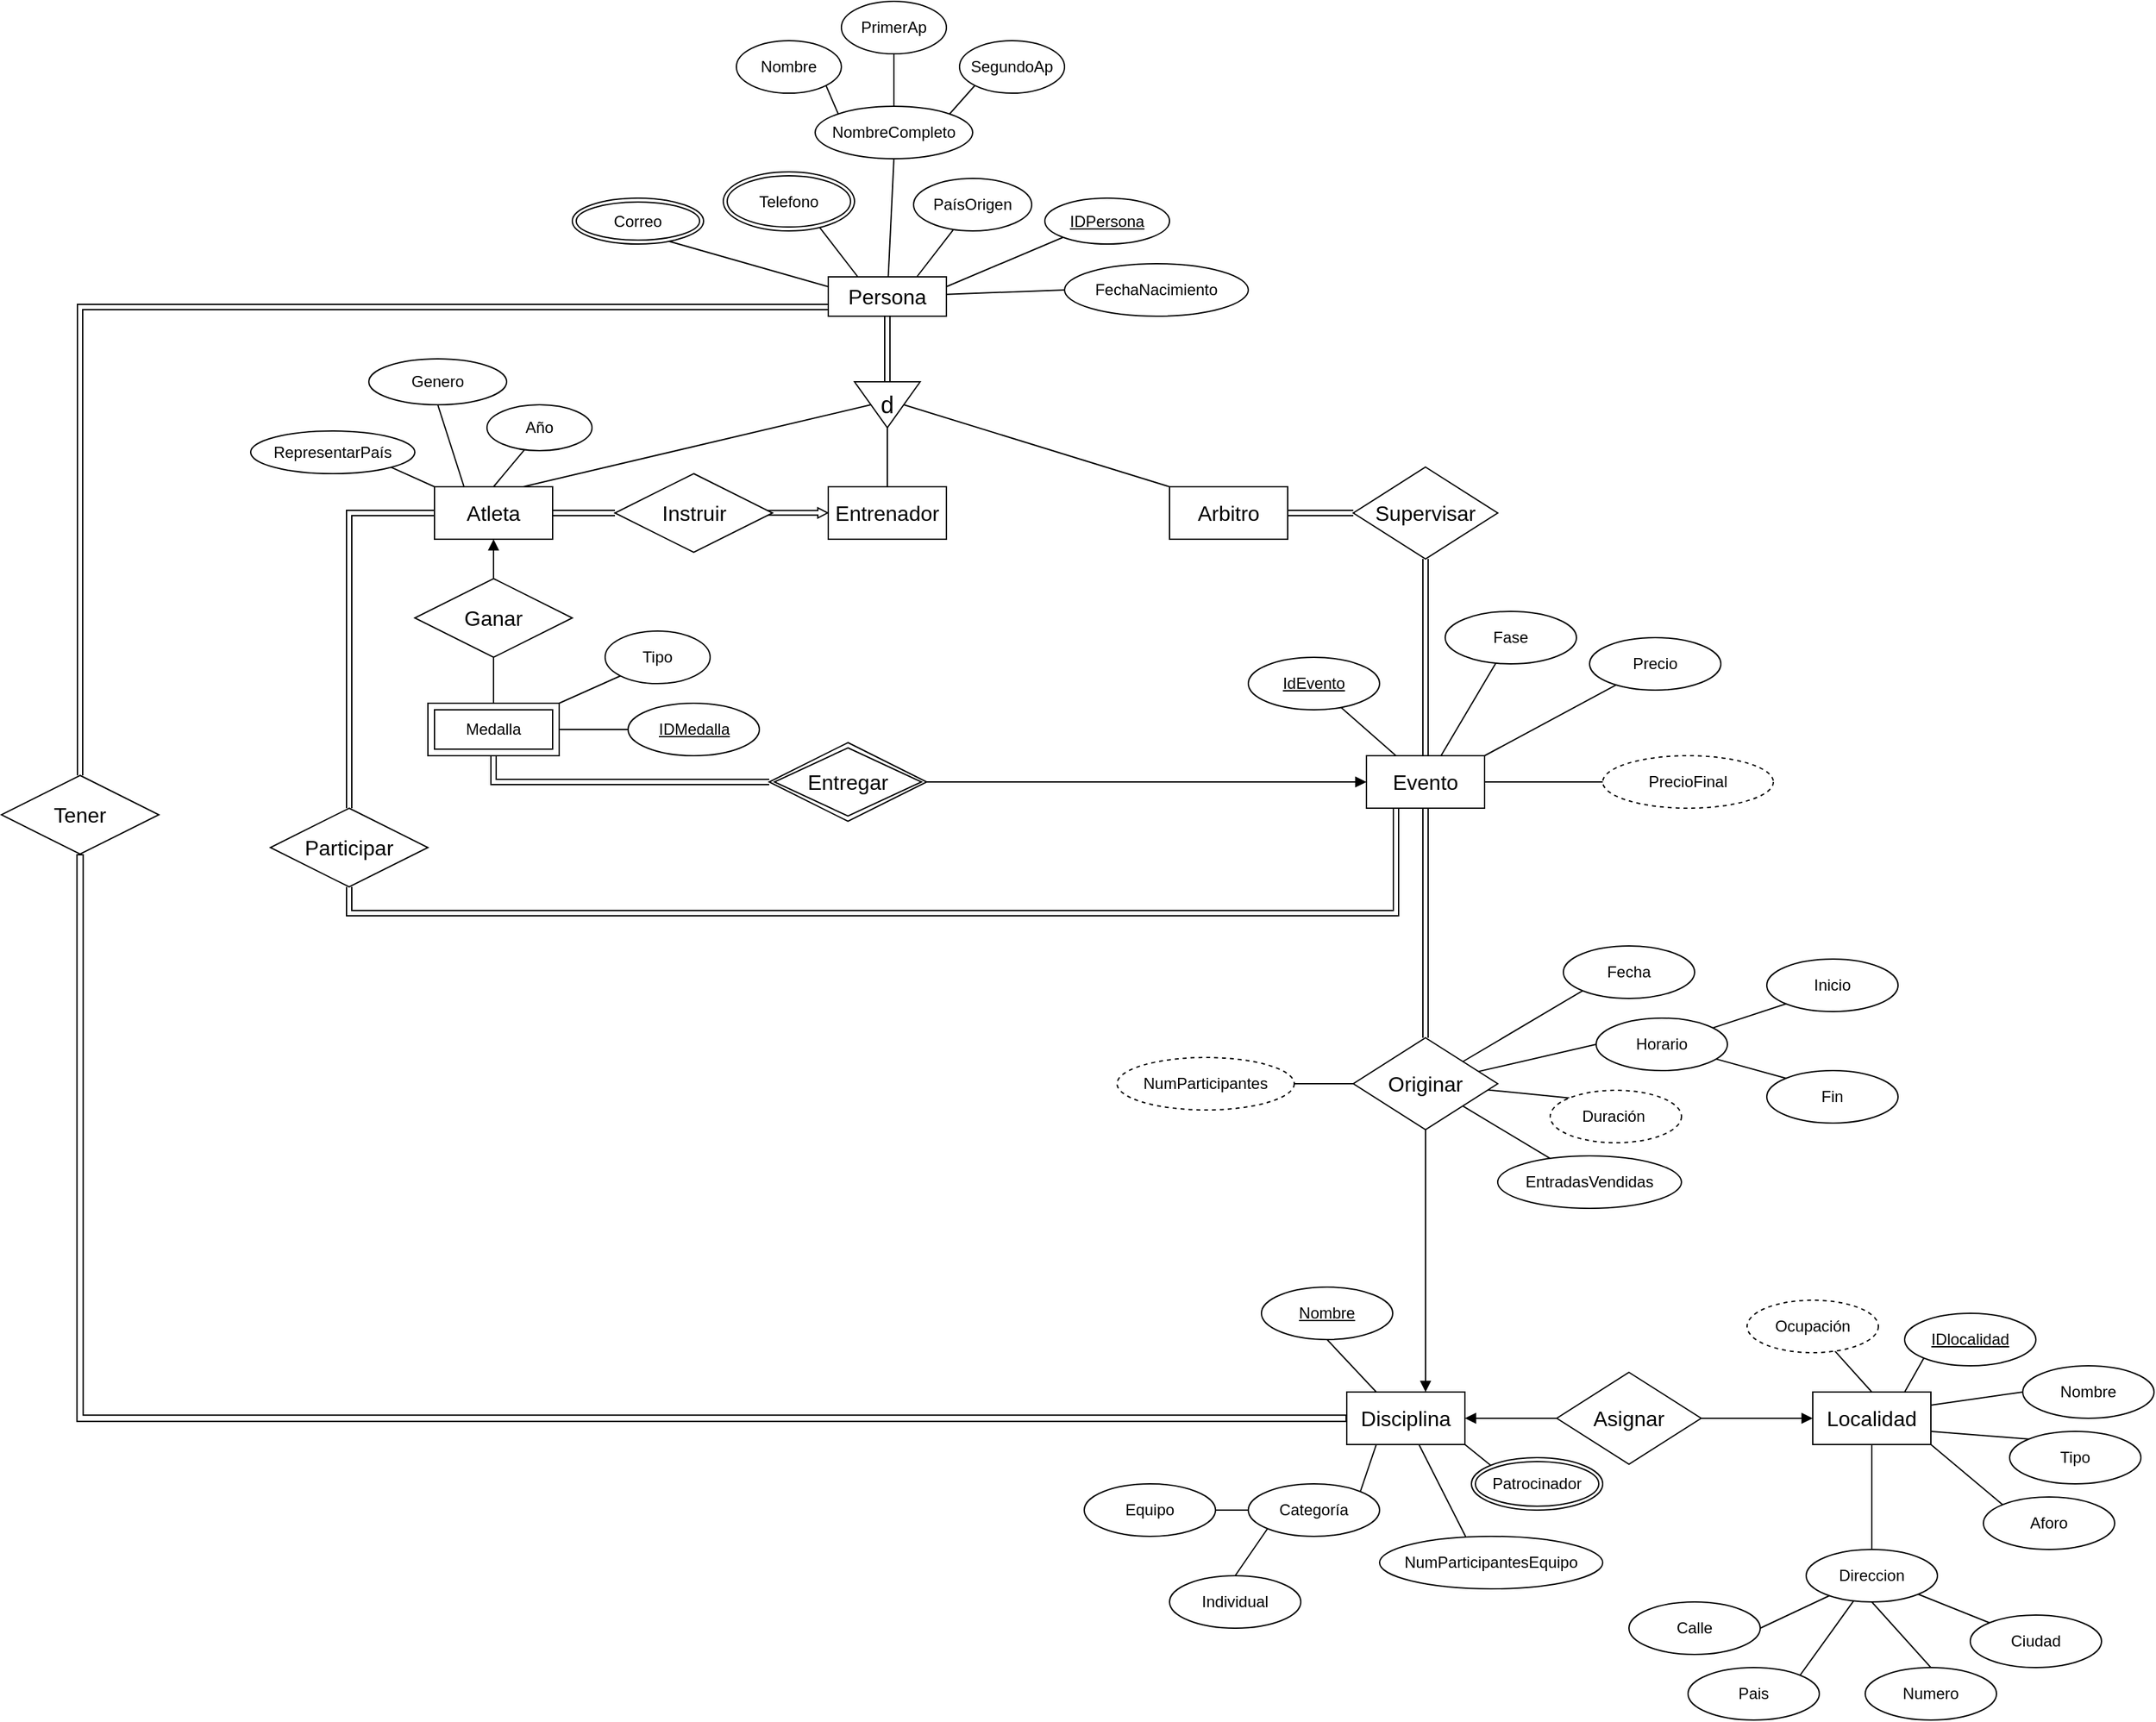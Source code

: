 <mxfile version="24.8.0">
  <diagram name="Página-1" id="Fn69EOWvtbfZLxUIH7dT">
    <mxGraphModel dx="3635" dy="2548" grid="1" gridSize="10" guides="1" tooltips="1" connect="1" arrows="1" fold="1" page="1" pageScale="1" pageWidth="850" pageHeight="1100" math="0" shadow="0">
      <root>
        <mxCell id="0" />
        <mxCell id="1" parent="0" />
        <mxCell id="HP_9Fo6UBP0yv5itro9o-1" style="rounded=0;orthogonalLoop=1;jettySize=auto;html=1;exitX=0.5;exitY=1;exitDx=0;exitDy=0;entryX=0.5;entryY=0;entryDx=0;entryDy=0;endArrow=none;endFill=0;shape=link;" edge="1" parent="1" source="HP_9Fo6UBP0yv5itro9o-2" target="HP_9Fo6UBP0yv5itro9o-13">
          <mxGeometry relative="1" as="geometry" />
        </mxCell>
        <mxCell id="HP_9Fo6UBP0yv5itro9o-2" value="&lt;font style=&quot;font-size: 16px;&quot;&gt;Evento&lt;/font&gt;" style="rounded=0;whiteSpace=wrap;html=1;" vertex="1" parent="1">
          <mxGeometry x="540" y="465" width="90" height="40" as="geometry" />
        </mxCell>
        <mxCell id="HP_9Fo6UBP0yv5itro9o-3" value="&lt;font style=&quot;font-size: 16px;&quot;&gt;Disciplina&lt;/font&gt;" style="rounded=0;whiteSpace=wrap;html=1;" vertex="1" parent="1">
          <mxGeometry x="525" y="950" width="90" height="40" as="geometry" />
        </mxCell>
        <mxCell id="HP_9Fo6UBP0yv5itro9o-4" value="&lt;font style=&quot;font-size: 16px;&quot;&gt;Localidad&lt;/font&gt;" style="rounded=0;whiteSpace=wrap;html=1;" vertex="1" parent="1">
          <mxGeometry x="880" y="950" width="90" height="40" as="geometry" />
        </mxCell>
        <mxCell id="HP_9Fo6UBP0yv5itro9o-5" style="edgeStyle=orthogonalEdgeStyle;rounded=0;orthogonalLoop=1;jettySize=auto;html=1;exitX=1;exitY=0.5;exitDx=0;exitDy=0;entryX=0;entryY=0.5;entryDx=0;entryDy=0;endArrow=block;endFill=1;" edge="1" parent="1" source="HP_9Fo6UBP0yv5itro9o-7" target="HP_9Fo6UBP0yv5itro9o-4">
          <mxGeometry relative="1" as="geometry" />
        </mxCell>
        <mxCell id="HP_9Fo6UBP0yv5itro9o-6" style="edgeStyle=orthogonalEdgeStyle;rounded=0;orthogonalLoop=1;jettySize=auto;html=1;exitX=0;exitY=0.5;exitDx=0;exitDy=0;endArrow=block;endFill=1;" edge="1" parent="1" source="HP_9Fo6UBP0yv5itro9o-7" target="HP_9Fo6UBP0yv5itro9o-3">
          <mxGeometry relative="1" as="geometry" />
        </mxCell>
        <mxCell id="HP_9Fo6UBP0yv5itro9o-7" value="Asignar" style="rhombus;whiteSpace=wrap;html=1;fontSize=16;" vertex="1" parent="1">
          <mxGeometry x="685" y="935" width="110" height="70" as="geometry" />
        </mxCell>
        <mxCell id="HP_9Fo6UBP0yv5itro9o-8" style="edgeStyle=orthogonalEdgeStyle;rounded=0;orthogonalLoop=1;jettySize=auto;html=1;endArrow=block;endFill=1;entryX=0.667;entryY=0;entryDx=0;entryDy=0;entryPerimeter=0;" edge="1" parent="1" source="HP_9Fo6UBP0yv5itro9o-13" target="HP_9Fo6UBP0yv5itro9o-3">
          <mxGeometry relative="1" as="geometry">
            <mxPoint x="745" y="740" as="sourcePoint" />
            <mxPoint x="745.0" y="765" as="targetPoint" />
            <Array as="points" />
          </mxGeometry>
        </mxCell>
        <mxCell id="HP_9Fo6UBP0yv5itro9o-9" style="edgeStyle=none;curved=1;rounded=0;orthogonalLoop=1;jettySize=auto;html=1;entryX=0;entryY=1;entryDx=0;entryDy=0;fontSize=12;startSize=8;endSize=8;endArrow=none;endFill=0;" edge="1" parent="1" source="HP_9Fo6UBP0yv5itro9o-13" target="HP_9Fo6UBP0yv5itro9o-87">
          <mxGeometry relative="1" as="geometry" />
        </mxCell>
        <mxCell id="HP_9Fo6UBP0yv5itro9o-10" style="edgeStyle=none;curved=1;rounded=0;orthogonalLoop=1;jettySize=auto;html=1;entryX=0;entryY=0;entryDx=0;entryDy=0;fontSize=12;startSize=8;endSize=8;endArrow=none;endFill=0;" edge="1" parent="1" source="HP_9Fo6UBP0yv5itro9o-13" target="HP_9Fo6UBP0yv5itro9o-94">
          <mxGeometry relative="1" as="geometry" />
        </mxCell>
        <mxCell id="HP_9Fo6UBP0yv5itro9o-11" style="edgeStyle=none;curved=1;rounded=0;orthogonalLoop=1;jettySize=auto;html=1;entryX=1;entryY=0.5;entryDx=0;entryDy=0;fontSize=12;startSize=8;endSize=8;endArrow=none;endFill=0;" edge="1" parent="1" source="HP_9Fo6UBP0yv5itro9o-13" target="HP_9Fo6UBP0yv5itro9o-95">
          <mxGeometry relative="1" as="geometry" />
        </mxCell>
        <mxCell id="HP_9Fo6UBP0yv5itro9o-12" style="edgeStyle=none;curved=1;rounded=0;orthogonalLoop=1;jettySize=auto;html=1;fontSize=12;startSize=8;endSize=8;endArrow=none;endFill=0;" edge="1" parent="1" source="HP_9Fo6UBP0yv5itro9o-13" target="HP_9Fo6UBP0yv5itro9o-105">
          <mxGeometry relative="1" as="geometry" />
        </mxCell>
        <mxCell id="HP_9Fo6UBP0yv5itro9o-13" value="&lt;font style=&quot;font-size: 16px;&quot;&gt;Originar&lt;/font&gt;" style="rhombus;whiteSpace=wrap;html=1;fontSize=16;" vertex="1" parent="1">
          <mxGeometry x="530" y="680" width="110" height="70" as="geometry" />
        </mxCell>
        <mxCell id="HP_9Fo6UBP0yv5itro9o-14" style="rounded=0;orthogonalLoop=1;jettySize=auto;html=1;exitX=1;exitY=0.5;exitDx=0;exitDy=0;entryX=0;entryY=0.5;entryDx=0;entryDy=0;endArrow=none;endFill=0;shape=link;" edge="1" parent="1" source="HP_9Fo6UBP0yv5itro9o-15" target="HP_9Fo6UBP0yv5itro9o-31">
          <mxGeometry relative="1" as="geometry" />
        </mxCell>
        <mxCell id="HP_9Fo6UBP0yv5itro9o-15" value="&lt;font style=&quot;font-size: 16px;&quot;&gt;Arbitro&lt;br&gt;&lt;/font&gt;" style="rounded=0;whiteSpace=wrap;html=1;" vertex="1" parent="1">
          <mxGeometry x="390" y="260" width="90" height="40" as="geometry" />
        </mxCell>
        <mxCell id="HP_9Fo6UBP0yv5itro9o-16" style="rounded=0;orthogonalLoop=1;jettySize=auto;html=1;exitX=0.5;exitY=1;exitDx=0;exitDy=0;endArrow=none;endFill=0;edgeStyle=orthogonalEdgeStyle;startArrow=block;startFill=1;" edge="1" parent="1" source="HP_9Fo6UBP0yv5itro9o-20" target="HP_9Fo6UBP0yv5itro9o-78">
          <mxGeometry relative="1" as="geometry">
            <Array as="points">
              <mxPoint x="-125" y="320" />
              <mxPoint x="-125" y="320" />
            </Array>
          </mxGeometry>
        </mxCell>
        <mxCell id="HP_9Fo6UBP0yv5itro9o-17" style="edgeStyle=orthogonalEdgeStyle;rounded=0;orthogonalLoop=1;jettySize=auto;html=1;exitX=1;exitY=0.5;exitDx=0;exitDy=0;entryX=0;entryY=0.5;entryDx=0;entryDy=0;endArrow=none;endFill=0;shape=link;" edge="1" parent="1" source="HP_9Fo6UBP0yv5itro9o-20" target="HP_9Fo6UBP0yv5itro9o-120">
          <mxGeometry relative="1" as="geometry" />
        </mxCell>
        <mxCell id="HP_9Fo6UBP0yv5itro9o-18" style="edgeStyle=orthogonalEdgeStyle;rounded=0;orthogonalLoop=1;jettySize=auto;html=1;entryX=0.5;entryY=0;entryDx=0;entryDy=0;fontSize=12;startArrow=none;startFill=0;strokeColor=default;endArrow=none;endFill=0;shape=link;" edge="1" parent="1" source="HP_9Fo6UBP0yv5itro9o-20" target="HP_9Fo6UBP0yv5itro9o-109">
          <mxGeometry relative="1" as="geometry">
            <Array as="points">
              <mxPoint x="-235" y="280" />
            </Array>
          </mxGeometry>
        </mxCell>
        <mxCell id="HP_9Fo6UBP0yv5itro9o-19" style="edgeStyle=none;curved=1;rounded=0;orthogonalLoop=1;jettySize=auto;html=1;entryX=0.375;entryY=0.929;entryDx=0;entryDy=0;fontSize=12;startSize=8;endSize=8;exitX=0.5;exitY=0;exitDx=0;exitDy=0;endArrow=none;endFill=0;entryPerimeter=0;" edge="1" parent="1" source="HP_9Fo6UBP0yv5itro9o-20" target="HP_9Fo6UBP0yv5itro9o-122">
          <mxGeometry relative="1" as="geometry" />
        </mxCell>
        <mxCell id="HP_9Fo6UBP0yv5itro9o-20" value="&lt;font style=&quot;font-size: 16px;&quot;&gt;Atleta&lt;br&gt;&lt;/font&gt;" style="rounded=0;whiteSpace=wrap;html=1;" vertex="1" parent="1">
          <mxGeometry x="-170" y="260" width="90" height="40" as="geometry" />
        </mxCell>
        <mxCell id="HP_9Fo6UBP0yv5itro9o-21" value="&lt;font style=&quot;font-size: 16px;&quot;&gt;Entrenador&lt;br&gt;&lt;/font&gt;" style="rounded=0;whiteSpace=wrap;html=1;" vertex="1" parent="1">
          <mxGeometry x="130" y="260" width="90" height="40" as="geometry" />
        </mxCell>
        <mxCell id="HP_9Fo6UBP0yv5itro9o-22" style="rounded=0;orthogonalLoop=1;jettySize=auto;html=1;exitX=0.25;exitY=0;exitDx=0;exitDy=0;entryX=0.7;entryY=0.842;entryDx=0;entryDy=0;endArrow=none;endFill=0;entryPerimeter=0;" edge="1" parent="1" source="HP_9Fo6UBP0yv5itro9o-23" target="HP_9Fo6UBP0yv5itro9o-83">
          <mxGeometry relative="1" as="geometry">
            <mxPoint x="72.5" y="110" as="targetPoint" />
          </mxGeometry>
        </mxCell>
        <mxCell id="HP_9Fo6UBP0yv5itro9o-23" value="&lt;font style=&quot;font-size: 16px;&quot;&gt;Persona&lt;br&gt;&lt;/font&gt;" style="rounded=0;whiteSpace=wrap;html=1;" vertex="1" parent="1">
          <mxGeometry x="130" y="100" width="90" height="30" as="geometry" />
        </mxCell>
        <mxCell id="HP_9Fo6UBP0yv5itro9o-24" style="rounded=0;orthogonalLoop=1;jettySize=auto;html=1;exitX=0.5;exitY=1;exitDx=0;exitDy=0;entryX=0.75;entryY=0;entryDx=0;entryDy=0;endArrow=none;endFill=0;" edge="1" parent="1" source="HP_9Fo6UBP0yv5itro9o-27" target="HP_9Fo6UBP0yv5itro9o-20">
          <mxGeometry relative="1" as="geometry" />
        </mxCell>
        <mxCell id="HP_9Fo6UBP0yv5itro9o-25" style="edgeStyle=orthogonalEdgeStyle;rounded=0;orthogonalLoop=1;jettySize=auto;html=1;exitX=1;exitY=0.5;exitDx=0;exitDy=0;entryX=0.5;entryY=0;entryDx=0;entryDy=0;endArrow=none;endFill=0;" edge="1" parent="1" source="HP_9Fo6UBP0yv5itro9o-27" target="HP_9Fo6UBP0yv5itro9o-21">
          <mxGeometry relative="1" as="geometry" />
        </mxCell>
        <mxCell id="HP_9Fo6UBP0yv5itro9o-26" style="rounded=0;orthogonalLoop=1;jettySize=auto;html=1;exitX=0.5;exitY=0;exitDx=0;exitDy=0;entryX=0;entryY=0;entryDx=0;entryDy=0;endArrow=none;endFill=0;" edge="1" parent="1" source="HP_9Fo6UBP0yv5itro9o-27" target="HP_9Fo6UBP0yv5itro9o-15">
          <mxGeometry relative="1" as="geometry" />
        </mxCell>
        <mxCell id="HP_9Fo6UBP0yv5itro9o-27" value="" style="triangle;whiteSpace=wrap;html=1;rotation=90;" vertex="1" parent="1">
          <mxGeometry x="157.5" y="172.5" width="35" height="50" as="geometry" />
        </mxCell>
        <mxCell id="HP_9Fo6UBP0yv5itro9o-28" value="" style="edgeStyle=orthogonalEdgeStyle;rounded=0;orthogonalLoop=1;jettySize=auto;html=1;exitX=0;exitY=0.5;exitDx=0;exitDy=0;endArrow=none;endFill=0;shape=link;" edge="1" parent="1" source="HP_9Fo6UBP0yv5itro9o-27" target="HP_9Fo6UBP0yv5itro9o-23">
          <mxGeometry relative="1" as="geometry" />
        </mxCell>
        <mxCell id="HP_9Fo6UBP0yv5itro9o-29" value="&lt;font style=&quot;font-size: 18px;&quot;&gt;d&lt;/font&gt;" style="text;html=1;align=center;verticalAlign=middle;whiteSpace=wrap;rounded=0;" vertex="1" parent="1">
          <mxGeometry x="145" y="182.5" width="60" height="30" as="geometry" />
        </mxCell>
        <mxCell id="HP_9Fo6UBP0yv5itro9o-30" style="edgeStyle=orthogonalEdgeStyle;rounded=0;orthogonalLoop=1;jettySize=auto;html=1;exitX=0.5;exitY=1;exitDx=0;exitDy=0;entryX=0.5;entryY=0;entryDx=0;entryDy=0;endArrow=none;endFill=0;shape=link;" edge="1" parent="1" source="HP_9Fo6UBP0yv5itro9o-31" target="HP_9Fo6UBP0yv5itro9o-2">
          <mxGeometry relative="1" as="geometry">
            <mxPoint x="742.5" y="340" as="targetPoint" />
          </mxGeometry>
        </mxCell>
        <mxCell id="HP_9Fo6UBP0yv5itro9o-31" value="Supervisar" style="rhombus;whiteSpace=wrap;html=1;fontSize=16;" vertex="1" parent="1">
          <mxGeometry x="530" y="245" width="110" height="70" as="geometry" />
        </mxCell>
        <mxCell id="HP_9Fo6UBP0yv5itro9o-32" style="rounded=0;orthogonalLoop=1;jettySize=auto;html=1;exitX=0.5;exitY=1;exitDx=0;exitDy=0;endArrow=none;endFill=0;" edge="1" parent="1" source="HP_9Fo6UBP0yv5itro9o-33" target="HP_9Fo6UBP0yv5itro9o-23">
          <mxGeometry relative="1" as="geometry" />
        </mxCell>
        <mxCell id="HP_9Fo6UBP0yv5itro9o-33" value="NombreCompleto" style="ellipse;whiteSpace=wrap;html=1;" vertex="1" parent="1">
          <mxGeometry x="120" y="-30" width="120" height="40" as="geometry" />
        </mxCell>
        <mxCell id="HP_9Fo6UBP0yv5itro9o-34" style="rounded=0;orthogonalLoop=1;jettySize=auto;html=1;exitX=1;exitY=1;exitDx=0;exitDy=0;entryX=0;entryY=0;entryDx=0;entryDy=0;endArrow=none;endFill=0;" edge="1" parent="1" source="HP_9Fo6UBP0yv5itro9o-35" target="HP_9Fo6UBP0yv5itro9o-33">
          <mxGeometry relative="1" as="geometry" />
        </mxCell>
        <mxCell id="HP_9Fo6UBP0yv5itro9o-35" value="Nombre" style="ellipse;whiteSpace=wrap;html=1;" vertex="1" parent="1">
          <mxGeometry x="60" y="-80" width="80" height="40" as="geometry" />
        </mxCell>
        <mxCell id="HP_9Fo6UBP0yv5itro9o-36" style="edgeStyle=orthogonalEdgeStyle;rounded=0;orthogonalLoop=1;jettySize=auto;html=1;exitX=0.5;exitY=1;exitDx=0;exitDy=0;entryX=0.5;entryY=0;entryDx=0;entryDy=0;endArrow=none;endFill=0;" edge="1" parent="1" source="HP_9Fo6UBP0yv5itro9o-37" target="HP_9Fo6UBP0yv5itro9o-33">
          <mxGeometry relative="1" as="geometry" />
        </mxCell>
        <mxCell id="HP_9Fo6UBP0yv5itro9o-37" value="PrimerAp" style="ellipse;whiteSpace=wrap;html=1;" vertex="1" parent="1">
          <mxGeometry x="140" y="-110" width="80" height="40" as="geometry" />
        </mxCell>
        <mxCell id="HP_9Fo6UBP0yv5itro9o-38" style="rounded=0;orthogonalLoop=1;jettySize=auto;html=1;exitX=0;exitY=1;exitDx=0;exitDy=0;entryX=1;entryY=0;entryDx=0;entryDy=0;endArrow=none;endFill=0;" edge="1" parent="1" source="HP_9Fo6UBP0yv5itro9o-39" target="HP_9Fo6UBP0yv5itro9o-33">
          <mxGeometry relative="1" as="geometry" />
        </mxCell>
        <mxCell id="HP_9Fo6UBP0yv5itro9o-39" value="SegundoAp" style="ellipse;whiteSpace=wrap;html=1;" vertex="1" parent="1">
          <mxGeometry x="230" y="-80" width="80" height="40" as="geometry" />
        </mxCell>
        <mxCell id="HP_9Fo6UBP0yv5itro9o-40" style="rounded=0;orthogonalLoop=1;jettySize=auto;html=1;entryX=0.75;entryY=0;entryDx=0;entryDy=0;endArrow=none;endFill=0;" edge="1" parent="1" source="HP_9Fo6UBP0yv5itro9o-112" target="HP_9Fo6UBP0yv5itro9o-23">
          <mxGeometry relative="1" as="geometry">
            <mxPoint x="175.0" y="60" as="sourcePoint" />
          </mxGeometry>
        </mxCell>
        <mxCell id="HP_9Fo6UBP0yv5itro9o-41" style="rounded=0;orthogonalLoop=1;jettySize=auto;html=1;exitX=0;exitY=0.5;exitDx=0;exitDy=0;endArrow=none;endFill=0;" edge="1" parent="1" source="HP_9Fo6UBP0yv5itro9o-42" target="HP_9Fo6UBP0yv5itro9o-23">
          <mxGeometry relative="1" as="geometry" />
        </mxCell>
        <mxCell id="HP_9Fo6UBP0yv5itro9o-42" value="FechaNacimiento" style="ellipse;whiteSpace=wrap;html=1;" vertex="1" parent="1">
          <mxGeometry x="310" y="90" width="140" height="40" as="geometry" />
        </mxCell>
        <mxCell id="HP_9Fo6UBP0yv5itro9o-43" style="rounded=0;orthogonalLoop=1;jettySize=auto;html=1;exitX=0.1;exitY=0.421;exitDx=0;exitDy=0;endArrow=none;endFill=0;exitPerimeter=0;entryX=0;entryY=0.25;entryDx=0;entryDy=0;" edge="1" parent="1" source="HP_9Fo6UBP0yv5itro9o-84" target="HP_9Fo6UBP0yv5itro9o-23">
          <mxGeometry relative="1" as="geometry">
            <mxPoint x="260.0" y="110" as="sourcePoint" />
            <mxPoint x="130" y="110" as="targetPoint" />
          </mxGeometry>
        </mxCell>
        <mxCell id="HP_9Fo6UBP0yv5itro9o-44" style="rounded=0;orthogonalLoop=1;jettySize=auto;html=1;exitX=1;exitY=1;exitDx=0;exitDy=0;entryX=0;entryY=0;entryDx=0;entryDy=0;endArrow=none;endFill=0;" edge="1" parent="1" source="HP_9Fo6UBP0yv5itro9o-45" target="HP_9Fo6UBP0yv5itro9o-20">
          <mxGeometry relative="1" as="geometry" />
        </mxCell>
        <mxCell id="HP_9Fo6UBP0yv5itro9o-45" value="RepresentarPaís" style="ellipse;whiteSpace=wrap;html=1;align=center;" vertex="1" parent="1">
          <mxGeometry x="-310" y="217.5" width="125" height="32.5" as="geometry" />
        </mxCell>
        <mxCell id="HP_9Fo6UBP0yv5itro9o-46" style="rounded=0;orthogonalLoop=1;jettySize=auto;html=1;exitX=0.5;exitY=1;exitDx=0;exitDy=0;entryX=0.25;entryY=0;entryDx=0;entryDy=0;endArrow=none;endFill=0;" edge="1" parent="1" source="HP_9Fo6UBP0yv5itro9o-47" target="HP_9Fo6UBP0yv5itro9o-3">
          <mxGeometry relative="1" as="geometry" />
        </mxCell>
        <mxCell id="HP_9Fo6UBP0yv5itro9o-47" value="Nombre" style="ellipse;whiteSpace=wrap;html=1;align=center;fontStyle=4;" vertex="1" parent="1">
          <mxGeometry x="460" y="870" width="100" height="40" as="geometry" />
        </mxCell>
        <mxCell id="HP_9Fo6UBP0yv5itro9o-48" style="rounded=0;orthogonalLoop=1;jettySize=auto;html=1;exitX=1;exitY=0;exitDx=0;exitDy=0;endArrow=none;endFill=0;entryX=0.25;entryY=1;entryDx=0;entryDy=0;" edge="1" parent="1" source="HP_9Fo6UBP0yv5itro9o-49" target="HP_9Fo6UBP0yv5itro9o-3">
          <mxGeometry relative="1" as="geometry" />
        </mxCell>
        <mxCell id="HP_9Fo6UBP0yv5itro9o-49" value="Categoría" style="ellipse;whiteSpace=wrap;html=1;align=center;" vertex="1" parent="1">
          <mxGeometry x="450" y="1020" width="100" height="40" as="geometry" />
        </mxCell>
        <mxCell id="HP_9Fo6UBP0yv5itro9o-50" style="rounded=0;orthogonalLoop=1;jettySize=auto;html=1;exitX=0.5;exitY=0;exitDx=0;exitDy=0;endArrow=none;endFill=0;entryX=0;entryY=1;entryDx=0;entryDy=0;" edge="1" parent="1" source="HP_9Fo6UBP0yv5itro9o-51" target="HP_9Fo6UBP0yv5itro9o-49">
          <mxGeometry relative="1" as="geometry">
            <mxPoint x="470" y="1060" as="targetPoint" />
          </mxGeometry>
        </mxCell>
        <mxCell id="HP_9Fo6UBP0yv5itro9o-51" value="Individual&lt;span style=&quot;color: rgba(0, 0, 0, 0); font-family: monospace; font-size: 0px; text-align: start; text-wrap: nowrap;&quot;&gt;%3CmxGraphModel%3E%3Croot%3E%3CmxCell%20id%3D%220%22%2F%3E%3CmxCell%20id%3D%221%22%20parent%3D%220%22%2F%3E%3CmxCell%20id%3D%222%22%20value%3D%22IDatleta%22%20style%3D%22ellipse%3BwhiteSpace%3Dwrap%3Bhtml%3D1%3Balign%3Dcenter%3BfontStyle%3D4%3B%22%20vertex%3D%221%22%20parent%3D%221%22%3E%3CmxGeometry%20x%3D%22-357.5%22%20y%3D%22340%22%20width%3D%22100%22%20height%3D%2240%22%20as%3D%22geometry%22%2F%3E%3C%2FmxCell%3E%3C%2Froot%3E%3C%2FmxGraphModel%3E&lt;/span&gt;" style="ellipse;whiteSpace=wrap;html=1;align=center;" vertex="1" parent="1">
          <mxGeometry x="390" y="1090" width="100" height="40" as="geometry" />
        </mxCell>
        <mxCell id="HP_9Fo6UBP0yv5itro9o-52" style="rounded=0;orthogonalLoop=1;jettySize=auto;html=1;exitX=1;exitY=0.5;exitDx=0;exitDy=0;entryX=0;entryY=0.5;entryDx=0;entryDy=0;endArrow=none;endFill=0;" edge="1" parent="1" source="HP_9Fo6UBP0yv5itro9o-53" target="HP_9Fo6UBP0yv5itro9o-49">
          <mxGeometry relative="1" as="geometry" />
        </mxCell>
        <mxCell id="HP_9Fo6UBP0yv5itro9o-53" value="Equipo" style="ellipse;whiteSpace=wrap;html=1;align=center;" vertex="1" parent="1">
          <mxGeometry x="325" y="1020" width="100" height="40" as="geometry" />
        </mxCell>
        <mxCell id="HP_9Fo6UBP0yv5itro9o-54" style="edgeStyle=orthogonalEdgeStyle;rounded=0;orthogonalLoop=1;jettySize=auto;html=1;exitX=0.5;exitY=1;exitDx=0;exitDy=0;" edge="1" parent="1" source="HP_9Fo6UBP0yv5itro9o-51" target="HP_9Fo6UBP0yv5itro9o-51">
          <mxGeometry relative="1" as="geometry" />
        </mxCell>
        <mxCell id="HP_9Fo6UBP0yv5itro9o-55" style="rounded=0;orthogonalLoop=1;jettySize=auto;html=1;exitX=0.4;exitY=0.125;exitDx=0;exitDy=0;entryX=0.611;entryY=1;entryDx=0;entryDy=0;endArrow=none;endFill=0;entryPerimeter=0;exitPerimeter=0;" edge="1" parent="1" source="HP_9Fo6UBP0yv5itro9o-56" target="HP_9Fo6UBP0yv5itro9o-3">
          <mxGeometry relative="1" as="geometry" />
        </mxCell>
        <mxCell id="HP_9Fo6UBP0yv5itro9o-56" value="NumParticipantesEquipo" style="ellipse;whiteSpace=wrap;html=1;align=center;" vertex="1" parent="1">
          <mxGeometry x="550" y="1060" width="170" height="40" as="geometry" />
        </mxCell>
        <mxCell id="HP_9Fo6UBP0yv5itro9o-57" style="rounded=0;orthogonalLoop=1;jettySize=auto;html=1;exitX=0;exitY=0;exitDx=0;exitDy=0;entryX=1;entryY=1;entryDx=0;entryDy=0;endArrow=none;endFill=0;" edge="1" parent="1" source="HP_9Fo6UBP0yv5itro9o-58" target="HP_9Fo6UBP0yv5itro9o-3">
          <mxGeometry relative="1" as="geometry" />
        </mxCell>
        <mxCell id="HP_9Fo6UBP0yv5itro9o-58" value="Patrocinador" style="ellipse;shape=doubleEllipse;margin=3;whiteSpace=wrap;html=1;align=center;" vertex="1" parent="1">
          <mxGeometry x="620" y="1000" width="100" height="40" as="geometry" />
        </mxCell>
        <mxCell id="HP_9Fo6UBP0yv5itro9o-59" style="rounded=0;orthogonalLoop=1;jettySize=auto;html=1;exitX=0;exitY=0.5;exitDx=0;exitDy=0;entryX=1;entryY=0.25;entryDx=0;entryDy=0;endArrow=none;endFill=0;" edge="1" parent="1" source="HP_9Fo6UBP0yv5itro9o-60" target="HP_9Fo6UBP0yv5itro9o-4">
          <mxGeometry relative="1" as="geometry" />
        </mxCell>
        <mxCell id="HP_9Fo6UBP0yv5itro9o-60" value="Nombre" style="ellipse;whiteSpace=wrap;html=1;align=center;" vertex="1" parent="1">
          <mxGeometry x="1040" y="930" width="100" height="40" as="geometry" />
        </mxCell>
        <mxCell id="HP_9Fo6UBP0yv5itro9o-61" style="rounded=0;orthogonalLoop=1;jettySize=auto;html=1;exitX=0;exitY=0;exitDx=0;exitDy=0;entryX=1;entryY=0.75;entryDx=0;entryDy=0;endArrow=none;endFill=0;" edge="1" parent="1" source="HP_9Fo6UBP0yv5itro9o-62" target="HP_9Fo6UBP0yv5itro9o-4">
          <mxGeometry relative="1" as="geometry" />
        </mxCell>
        <mxCell id="HP_9Fo6UBP0yv5itro9o-62" value="Tipo" style="ellipse;whiteSpace=wrap;html=1;align=center;" vertex="1" parent="1">
          <mxGeometry x="1030" y="980" width="100" height="40" as="geometry" />
        </mxCell>
        <mxCell id="HP_9Fo6UBP0yv5itro9o-63" style="rounded=0;orthogonalLoop=1;jettySize=auto;html=1;exitX=0;exitY=0;exitDx=0;exitDy=0;entryX=1;entryY=1;entryDx=0;entryDy=0;endArrow=none;endFill=0;" edge="1" parent="1" source="HP_9Fo6UBP0yv5itro9o-64" target="HP_9Fo6UBP0yv5itro9o-4">
          <mxGeometry relative="1" as="geometry" />
        </mxCell>
        <mxCell id="HP_9Fo6UBP0yv5itro9o-64" value="Aforo" style="ellipse;whiteSpace=wrap;html=1;align=center;" vertex="1" parent="1">
          <mxGeometry x="1010" y="1030" width="100" height="40" as="geometry" />
        </mxCell>
        <mxCell id="HP_9Fo6UBP0yv5itro9o-65" style="rounded=0;orthogonalLoop=1;jettySize=auto;html=1;exitX=0;exitY=1;exitDx=0;exitDy=0;endArrow=none;endFill=0;" edge="1" parent="1" source="HP_9Fo6UBP0yv5itro9o-66">
          <mxGeometry relative="1" as="geometry">
            <mxPoint x="950" y="950" as="targetPoint" />
          </mxGeometry>
        </mxCell>
        <mxCell id="HP_9Fo6UBP0yv5itro9o-66" value="IDlocalidad" style="ellipse;whiteSpace=wrap;html=1;align=center;fontStyle=4;" vertex="1" parent="1">
          <mxGeometry x="950" y="890" width="100" height="40" as="geometry" />
        </mxCell>
        <mxCell id="HP_9Fo6UBP0yv5itro9o-67" style="rounded=0;orthogonalLoop=1;jettySize=auto;html=1;exitX=0.5;exitY=0;exitDx=0;exitDy=0;endArrow=none;endFill=0;" edge="1" parent="1" source="HP_9Fo6UBP0yv5itro9o-68" target="HP_9Fo6UBP0yv5itro9o-4">
          <mxGeometry relative="1" as="geometry" />
        </mxCell>
        <mxCell id="HP_9Fo6UBP0yv5itro9o-68" value="Direccion" style="ellipse;whiteSpace=wrap;html=1;align=center;" vertex="1" parent="1">
          <mxGeometry x="875" y="1070" width="100" height="40" as="geometry" />
        </mxCell>
        <mxCell id="HP_9Fo6UBP0yv5itro9o-69" style="rounded=0;orthogonalLoop=1;jettySize=auto;html=1;exitX=1;exitY=0.5;exitDx=0;exitDy=0;endArrow=none;endFill=0;" edge="1" parent="1" source="HP_9Fo6UBP0yv5itro9o-70" target="HP_9Fo6UBP0yv5itro9o-68">
          <mxGeometry relative="1" as="geometry" />
        </mxCell>
        <mxCell id="HP_9Fo6UBP0yv5itro9o-70" value="Calle" style="ellipse;whiteSpace=wrap;html=1;align=center;" vertex="1" parent="1">
          <mxGeometry x="740" y="1110" width="100" height="40" as="geometry" />
        </mxCell>
        <mxCell id="HP_9Fo6UBP0yv5itro9o-71" style="rounded=0;orthogonalLoop=1;jettySize=auto;html=1;exitX=0.5;exitY=0;exitDx=0;exitDy=0;entryX=0.5;entryY=1;entryDx=0;entryDy=0;endArrow=none;endFill=0;" edge="1" parent="1" source="HP_9Fo6UBP0yv5itro9o-72" target="HP_9Fo6UBP0yv5itro9o-68">
          <mxGeometry relative="1" as="geometry" />
        </mxCell>
        <mxCell id="HP_9Fo6UBP0yv5itro9o-72" value="Numero" style="ellipse;whiteSpace=wrap;html=1;align=center;" vertex="1" parent="1">
          <mxGeometry x="920" y="1160" width="100" height="40" as="geometry" />
        </mxCell>
        <mxCell id="HP_9Fo6UBP0yv5itro9o-73" style="rounded=0;orthogonalLoop=1;jettySize=auto;html=1;exitX=0;exitY=0;exitDx=0;exitDy=0;entryX=1;entryY=1;entryDx=0;entryDy=0;endArrow=none;endFill=0;" edge="1" parent="1" source="HP_9Fo6UBP0yv5itro9o-74" target="HP_9Fo6UBP0yv5itro9o-68">
          <mxGeometry relative="1" as="geometry" />
        </mxCell>
        <mxCell id="HP_9Fo6UBP0yv5itro9o-74" value="Ciudad" style="ellipse;whiteSpace=wrap;html=1;align=center;" vertex="1" parent="1">
          <mxGeometry x="1000" y="1120" width="100" height="40" as="geometry" />
        </mxCell>
        <mxCell id="HP_9Fo6UBP0yv5itro9o-75" style="rounded=0;orthogonalLoop=1;jettySize=auto;html=1;exitX=1;exitY=0;exitDx=0;exitDy=0;endArrow=none;endFill=0;" edge="1" parent="1" source="HP_9Fo6UBP0yv5itro9o-76" target="HP_9Fo6UBP0yv5itro9o-68">
          <mxGeometry relative="1" as="geometry">
            <mxPoint x="910" y="1120" as="targetPoint" />
          </mxGeometry>
        </mxCell>
        <mxCell id="HP_9Fo6UBP0yv5itro9o-76" value="Pais" style="ellipse;whiteSpace=wrap;html=1;align=center;" vertex="1" parent="1">
          <mxGeometry x="785" y="1160" width="100" height="40" as="geometry" />
        </mxCell>
        <mxCell id="HP_9Fo6UBP0yv5itro9o-77" style="edgeStyle=orthogonalEdgeStyle;rounded=0;orthogonalLoop=1;jettySize=auto;html=1;exitX=0.5;exitY=1;exitDx=0;exitDy=0;entryX=0.5;entryY=0;entryDx=0;entryDy=0;endArrow=none;endFill=0;" edge="1" parent="1" source="HP_9Fo6UBP0yv5itro9o-78" target="HP_9Fo6UBP0yv5itro9o-81">
          <mxGeometry relative="1" as="geometry">
            <mxPoint x="-175" y="570" as="targetPoint" />
          </mxGeometry>
        </mxCell>
        <mxCell id="HP_9Fo6UBP0yv5itro9o-78" value="Ganar" style="shape=rhombus;perimeter=rhombusPerimeter;whiteSpace=wrap;html=1;align=center;fontSize=16;" vertex="1" parent="1">
          <mxGeometry x="-185" y="330" width="120" height="60" as="geometry" />
        </mxCell>
        <mxCell id="HP_9Fo6UBP0yv5itro9o-79" style="edgeStyle=orthogonalEdgeStyle;rounded=0;orthogonalLoop=1;jettySize=auto;html=1;exitX=0;exitY=0.5;exitDx=0;exitDy=0;entryX=0.5;entryY=1;entryDx=0;entryDy=0;endArrow=none;endFill=0;shape=link;" edge="1" parent="1" source="HP_9Fo6UBP0yv5itro9o-82" target="HP_9Fo6UBP0yv5itro9o-81">
          <mxGeometry relative="1" as="geometry">
            <mxPoint x="85" y="590" as="sourcePoint" />
            <mxPoint x="-125" y="590" as="targetPoint" />
          </mxGeometry>
        </mxCell>
        <mxCell id="HP_9Fo6UBP0yv5itro9o-80" style="edgeStyle=none;curved=1;rounded=0;orthogonalLoop=1;jettySize=auto;html=1;entryX=0;entryY=0.5;entryDx=0;entryDy=0;fontSize=12;startSize=8;endSize=8;endArrow=none;endFill=0;" edge="1" parent="1" source="HP_9Fo6UBP0yv5itro9o-81" target="HP_9Fo6UBP0yv5itro9o-98">
          <mxGeometry relative="1" as="geometry" />
        </mxCell>
        <mxCell id="HP_9Fo6UBP0yv5itro9o-81" value="Medalla" style="shape=ext;margin=3;double=1;whiteSpace=wrap;html=1;align=center;" vertex="1" parent="1">
          <mxGeometry x="-175" y="425" width="100" height="40" as="geometry" />
        </mxCell>
        <mxCell id="HP_9Fo6UBP0yv5itro9o-82" value="Entregar" style="shape=rhombus;double=1;perimeter=rhombusPerimeter;whiteSpace=wrap;html=1;align=center;fontSize=16;" vertex="1" parent="1">
          <mxGeometry x="85" y="455" width="120" height="60" as="geometry" />
        </mxCell>
        <mxCell id="HP_9Fo6UBP0yv5itro9o-83" value="Telefono" style="ellipse;shape=doubleEllipse;margin=3;whiteSpace=wrap;html=1;align=center;" vertex="1" parent="1">
          <mxGeometry x="50" y="20" width="100" height="45" as="geometry" />
        </mxCell>
        <mxCell id="HP_9Fo6UBP0yv5itro9o-84" value="Correo" style="ellipse;shape=doubleEllipse;margin=3;whiteSpace=wrap;html=1;align=center;" vertex="1" parent="1">
          <mxGeometry x="-65" y="40" width="100" height="35" as="geometry" />
        </mxCell>
        <mxCell id="HP_9Fo6UBP0yv5itro9o-85" value="&lt;u&gt;IDPersona&lt;/u&gt;" style="ellipse;whiteSpace=wrap;html=1;" vertex="1" parent="1">
          <mxGeometry x="295" y="40" width="95" height="35" as="geometry" />
        </mxCell>
        <mxCell id="HP_9Fo6UBP0yv5itro9o-86" style="rounded=0;orthogonalLoop=1;jettySize=auto;html=1;exitX=0;exitY=1;exitDx=0;exitDy=0;entryX=1;entryY=0.25;entryDx=0;entryDy=0;endArrow=none;endFill=0;" edge="1" parent="1" source="HP_9Fo6UBP0yv5itro9o-85" target="HP_9Fo6UBP0yv5itro9o-23">
          <mxGeometry relative="1" as="geometry" />
        </mxCell>
        <mxCell id="HP_9Fo6UBP0yv5itro9o-87" value="Fecha" style="ellipse;whiteSpace=wrap;html=1;align=center;" vertex="1" parent="1">
          <mxGeometry x="690" y="610" width="100" height="40" as="geometry" />
        </mxCell>
        <mxCell id="HP_9Fo6UBP0yv5itro9o-88" style="edgeStyle=none;curved=1;rounded=0;orthogonalLoop=1;jettySize=auto;html=1;entryX=0;entryY=1;entryDx=0;entryDy=0;fontSize=12;startSize=8;endSize=8;endArrow=none;endFill=0;" edge="1" parent="1" source="HP_9Fo6UBP0yv5itro9o-90" target="HP_9Fo6UBP0yv5itro9o-92">
          <mxGeometry relative="1" as="geometry" />
        </mxCell>
        <mxCell id="HP_9Fo6UBP0yv5itro9o-89" style="edgeStyle=none;curved=1;rounded=0;orthogonalLoop=1;jettySize=auto;html=1;entryX=0;entryY=0;entryDx=0;entryDy=0;fontSize=12;startSize=8;endSize=8;endArrow=none;endFill=0;" edge="1" parent="1" source="HP_9Fo6UBP0yv5itro9o-90" target="HP_9Fo6UBP0yv5itro9o-93">
          <mxGeometry relative="1" as="geometry" />
        </mxCell>
        <mxCell id="HP_9Fo6UBP0yv5itro9o-90" value="Horario" style="ellipse;whiteSpace=wrap;html=1;align=center;" vertex="1" parent="1">
          <mxGeometry x="715" y="665" width="100" height="40" as="geometry" />
        </mxCell>
        <mxCell id="HP_9Fo6UBP0yv5itro9o-91" style="edgeStyle=none;curved=1;rounded=0;orthogonalLoop=1;jettySize=auto;html=1;entryX=0;entryY=0.5;entryDx=0;entryDy=0;fontSize=12;startSize=8;endSize=8;endArrow=none;endFill=0;" edge="1" parent="1" source="HP_9Fo6UBP0yv5itro9o-13" target="HP_9Fo6UBP0yv5itro9o-90">
          <mxGeometry relative="1" as="geometry" />
        </mxCell>
        <mxCell id="HP_9Fo6UBP0yv5itro9o-92" value="Inicio" style="ellipse;whiteSpace=wrap;html=1;align=center;" vertex="1" parent="1">
          <mxGeometry x="845" y="620" width="100" height="40" as="geometry" />
        </mxCell>
        <mxCell id="HP_9Fo6UBP0yv5itro9o-93" value="Fin" style="ellipse;whiteSpace=wrap;html=1;align=center;" vertex="1" parent="1">
          <mxGeometry x="845" y="705" width="100" height="40" as="geometry" />
        </mxCell>
        <mxCell id="HP_9Fo6UBP0yv5itro9o-94" value="Duración&amp;nbsp;" style="ellipse;whiteSpace=wrap;html=1;align=center;dashed=1;" vertex="1" parent="1">
          <mxGeometry x="680" y="720" width="100" height="40" as="geometry" />
        </mxCell>
        <mxCell id="HP_9Fo6UBP0yv5itro9o-95" value="NumParticipantes" style="ellipse;whiteSpace=wrap;html=1;align=center;dashed=1;" vertex="1" parent="1">
          <mxGeometry x="350" y="695" width="135" height="40" as="geometry" />
        </mxCell>
        <mxCell id="HP_9Fo6UBP0yv5itro9o-96" style="edgeStyle=none;curved=1;rounded=0;orthogonalLoop=1;jettySize=auto;html=1;entryX=0.25;entryY=0;entryDx=0;entryDy=0;fontSize=12;startSize=8;endSize=8;endArrow=none;endFill=0;" edge="1" parent="1" source="HP_9Fo6UBP0yv5itro9o-97" target="HP_9Fo6UBP0yv5itro9o-2">
          <mxGeometry relative="1" as="geometry" />
        </mxCell>
        <mxCell id="HP_9Fo6UBP0yv5itro9o-97" value="IdEvento" style="ellipse;whiteSpace=wrap;html=1;align=center;fontStyle=4" vertex="1" parent="1">
          <mxGeometry x="450" y="390" width="100" height="40" as="geometry" />
        </mxCell>
        <mxCell id="HP_9Fo6UBP0yv5itro9o-98" value="&lt;u&gt;IDMedalla&lt;/u&gt;" style="ellipse;whiteSpace=wrap;html=1;align=center;" vertex="1" parent="1">
          <mxGeometry x="-22.5" y="425" width="100" height="40" as="geometry" />
        </mxCell>
        <mxCell id="HP_9Fo6UBP0yv5itro9o-99" style="rounded=0;orthogonalLoop=1;jettySize=auto;html=1;fontSize=12;startSize=8;endSize=8;endArrow=none;endFill=0;" edge="1" parent="1" source="HP_9Fo6UBP0yv5itro9o-104" target="HP_9Fo6UBP0yv5itro9o-2">
          <mxGeometry relative="1" as="geometry">
            <mxPoint x="610" y="460" as="targetPoint" />
            <Array as="points" />
          </mxGeometry>
        </mxCell>
        <mxCell id="HP_9Fo6UBP0yv5itro9o-100" style="edgeStyle=orthogonalEdgeStyle;rounded=0;orthogonalLoop=1;jettySize=auto;html=1;exitX=0;exitY=0.5;exitDx=0;exitDy=0;entryX=1;entryY=0.5;entryDx=0;entryDy=0;endArrow=none;endFill=0;" edge="1" parent="1" source="HP_9Fo6UBP0yv5itro9o-101" target="HP_9Fo6UBP0yv5itro9o-2">
          <mxGeometry relative="1" as="geometry" />
        </mxCell>
        <mxCell id="HP_9Fo6UBP0yv5itro9o-101" value="PrecioFinal" style="ellipse;whiteSpace=wrap;html=1;align=center;dashed=1;" vertex="1" parent="1">
          <mxGeometry x="720" y="465" width="130" height="40" as="geometry" />
        </mxCell>
        <mxCell id="HP_9Fo6UBP0yv5itro9o-102" style="rounded=0;orthogonalLoop=1;jettySize=auto;html=1;entryX=1;entryY=0;entryDx=0;entryDy=0;fontSize=12;startSize=8;endSize=8;endArrow=none;endFill=0;" edge="1" parent="1" source="HP_9Fo6UBP0yv5itro9o-103" target="HP_9Fo6UBP0yv5itro9o-2">
          <mxGeometry relative="1" as="geometry" />
        </mxCell>
        <mxCell id="HP_9Fo6UBP0yv5itro9o-103" value="Precio" style="ellipse;whiteSpace=wrap;html=1;align=center;fontStyle=0" vertex="1" parent="1">
          <mxGeometry x="710" y="375" width="100" height="40" as="geometry" />
        </mxCell>
        <mxCell id="HP_9Fo6UBP0yv5itro9o-104" value="Fase" style="ellipse;whiteSpace=wrap;html=1;align=center;fontStyle=0" vertex="1" parent="1">
          <mxGeometry x="600" y="355" width="100" height="40" as="geometry" />
        </mxCell>
        <mxCell id="HP_9Fo6UBP0yv5itro9o-105" value="EntradasVendidas" style="ellipse;whiteSpace=wrap;html=1;align=center;" vertex="1" parent="1">
          <mxGeometry x="640" y="770" width="140" height="40" as="geometry" />
        </mxCell>
        <mxCell id="HP_9Fo6UBP0yv5itro9o-106" style="edgeStyle=none;curved=1;rounded=0;orthogonalLoop=1;jettySize=auto;html=1;entryX=0.5;entryY=0;entryDx=0;entryDy=0;fontSize=12;startSize=8;endSize=8;endArrow=none;endFill=0;" edge="1" parent="1" source="HP_9Fo6UBP0yv5itro9o-107" target="HP_9Fo6UBP0yv5itro9o-4">
          <mxGeometry relative="1" as="geometry" />
        </mxCell>
        <mxCell id="HP_9Fo6UBP0yv5itro9o-107" value="Ocupación" style="ellipse;whiteSpace=wrap;html=1;align=center;dashed=1;" vertex="1" parent="1">
          <mxGeometry x="830" y="880" width="100" height="40" as="geometry" />
        </mxCell>
        <mxCell id="HP_9Fo6UBP0yv5itro9o-108" style="edgeStyle=orthogonalEdgeStyle;rounded=0;orthogonalLoop=1;jettySize=auto;html=1;exitX=0.5;exitY=1;exitDx=0;exitDy=0;entryX=0.25;entryY=1;entryDx=0;entryDy=0;shape=link;" edge="1" parent="1" source="HP_9Fo6UBP0yv5itro9o-109" target="HP_9Fo6UBP0yv5itro9o-2">
          <mxGeometry relative="1" as="geometry" />
        </mxCell>
        <mxCell id="HP_9Fo6UBP0yv5itro9o-109" value="Participar" style="shape=rhombus;perimeter=rhombusPerimeter;whiteSpace=wrap;html=1;align=center;fontSize=16;" vertex="1" parent="1">
          <mxGeometry x="-295" y="505" width="120" height="60" as="geometry" />
        </mxCell>
        <mxCell id="HP_9Fo6UBP0yv5itro9o-110" style="rounded=0;orthogonalLoop=1;jettySize=auto;html=1;exitX=0.5;exitY=1;exitDx=0;exitDy=0;endArrow=none;endFill=0;entryX=0.25;entryY=0;entryDx=0;entryDy=0;" edge="1" parent="1" source="HP_9Fo6UBP0yv5itro9o-111" target="HP_9Fo6UBP0yv5itro9o-20">
          <mxGeometry relative="1" as="geometry">
            <mxPoint x="-130" y="260" as="targetPoint" />
          </mxGeometry>
        </mxCell>
        <mxCell id="HP_9Fo6UBP0yv5itro9o-111" value="Genero" style="ellipse;whiteSpace=wrap;html=1;" vertex="1" parent="1">
          <mxGeometry x="-220" y="162.5" width="105" height="35" as="geometry" />
        </mxCell>
        <mxCell id="HP_9Fo6UBP0yv5itro9o-112" value="PaísOrigen" style="ellipse;whiteSpace=wrap;html=1;" vertex="1" parent="1">
          <mxGeometry x="195" y="25" width="90" height="40" as="geometry" />
        </mxCell>
        <mxCell id="HP_9Fo6UBP0yv5itro9o-113" style="edgeStyle=orthogonalEdgeStyle;rounded=0;orthogonalLoop=1;jettySize=auto;html=1;entryX=1;entryY=0.5;entryDx=0;entryDy=0;endArrow=none;endFill=0;startArrow=block;startFill=1;exitX=0;exitY=0.5;exitDx=0;exitDy=0;" edge="1" parent="1">
          <mxGeometry relative="1" as="geometry">
            <mxPoint x="205" y="485" as="targetPoint" />
            <Array as="points" />
            <mxPoint x="540" y="485" as="sourcePoint" />
          </mxGeometry>
        </mxCell>
        <mxCell id="HP_9Fo6UBP0yv5itro9o-114" value="" style="edgeStyle=orthogonalEdgeStyle;rounded=0;orthogonalLoop=1;jettySize=auto;html=1;exitX=0.938;exitY=0.5;exitDx=0;exitDy=0;endArrow=block;endFill=1;shape=flexArrow;entryX=0;entryY=0.5;entryDx=0;entryDy=0;endWidth=3.281;endSize=2.154;width=3.478;exitPerimeter=0;" edge="1" parent="1">
          <mxGeometry relative="1" as="geometry">
            <mxPoint x="80.06" y="279.9" as="sourcePoint" />
            <mxPoint x="130" y="279.9" as="targetPoint" />
          </mxGeometry>
        </mxCell>
        <mxCell id="HP_9Fo6UBP0yv5itro9o-115" style="rounded=0;orthogonalLoop=1;jettySize=auto;html=1;exitX=0;exitY=1;exitDx=0;exitDy=0;entryX=1;entryY=0;entryDx=0;entryDy=0;endArrow=none;endFill=0;" edge="1" parent="1" source="HP_9Fo6UBP0yv5itro9o-116" target="HP_9Fo6UBP0yv5itro9o-81">
          <mxGeometry relative="1" as="geometry" />
        </mxCell>
        <mxCell id="HP_9Fo6UBP0yv5itro9o-116" value="Tipo" style="ellipse;whiteSpace=wrap;html=1;align=center;" vertex="1" parent="1">
          <mxGeometry x="-40" y="370" width="80" height="40" as="geometry" />
        </mxCell>
        <mxCell id="HP_9Fo6UBP0yv5itro9o-117" style="edgeStyle=orthogonalEdgeStyle;rounded=0;orthogonalLoop=1;jettySize=auto;html=1;endArrow=none;endFill=0;shape=link;exitX=0.5;exitY=0;exitDx=0;exitDy=0;entryX=0;entryY=0.75;entryDx=0;entryDy=0;" edge="1" parent="1" source="HP_9Fo6UBP0yv5itro9o-118" target="HP_9Fo6UBP0yv5itro9o-23">
          <mxGeometry relative="1" as="geometry">
            <mxPoint x="250" y="660" as="sourcePoint" />
            <mxPoint x="200" y="150" as="targetPoint" />
            <Array as="points">
              <mxPoint x="-440" y="123" />
              <mxPoint x="130" y="123" />
            </Array>
          </mxGeometry>
        </mxCell>
        <mxCell id="HP_9Fo6UBP0yv5itro9o-118" value="Tener" style="shape=rhombus;perimeter=rhombusPerimeter;whiteSpace=wrap;html=1;align=center;fontSize=16;" vertex="1" parent="1">
          <mxGeometry x="-500" y="480" width="120" height="60" as="geometry" />
        </mxCell>
        <mxCell id="HP_9Fo6UBP0yv5itro9o-119" value="" style="edgeStyle=orthogonalEdgeStyle;rounded=0;orthogonalLoop=1;jettySize=auto;html=1;exitX=0.5;exitY=1;exitDx=0;exitDy=0;endArrow=none;endFill=0;shape=flexArrow;endWidth=4.731;endSize=2.953;width=4.695;entryX=0;entryY=0.5;entryDx=0;entryDy=0;" edge="1" parent="1" source="HP_9Fo6UBP0yv5itro9o-118" target="HP_9Fo6UBP0yv5itro9o-3">
          <mxGeometry relative="1" as="geometry">
            <mxPoint x="98" y="290" as="sourcePoint" />
            <mxPoint x="200" y="650" as="targetPoint" />
            <Array as="points">
              <mxPoint x="-440" y="970" />
            </Array>
          </mxGeometry>
        </mxCell>
        <mxCell id="HP_9Fo6UBP0yv5itro9o-120" value="Instruir" style="shape=rhombus;perimeter=rhombusPerimeter;whiteSpace=wrap;html=1;align=center;fontSize=16;" vertex="1" parent="1">
          <mxGeometry x="-32.5" y="250" width="120" height="60" as="geometry" />
        </mxCell>
        <mxCell id="HP_9Fo6UBP0yv5itro9o-121" style="edgeStyle=none;curved=1;rounded=0;orthogonalLoop=1;jettySize=auto;html=1;entryX=0.5;entryY=0;entryDx=0;entryDy=0;fontSize=12;startSize=8;endSize=8;" edge="1" parent="1" source="HP_9Fo6UBP0yv5itro9o-23" target="HP_9Fo6UBP0yv5itro9o-23">
          <mxGeometry relative="1" as="geometry" />
        </mxCell>
        <mxCell id="HP_9Fo6UBP0yv5itro9o-122" value="Año" style="ellipse;whiteSpace=wrap;html=1;" vertex="1" parent="1">
          <mxGeometry x="-130" y="197.5" width="80" height="35" as="geometry" />
        </mxCell>
      </root>
    </mxGraphModel>
  </diagram>
</mxfile>
